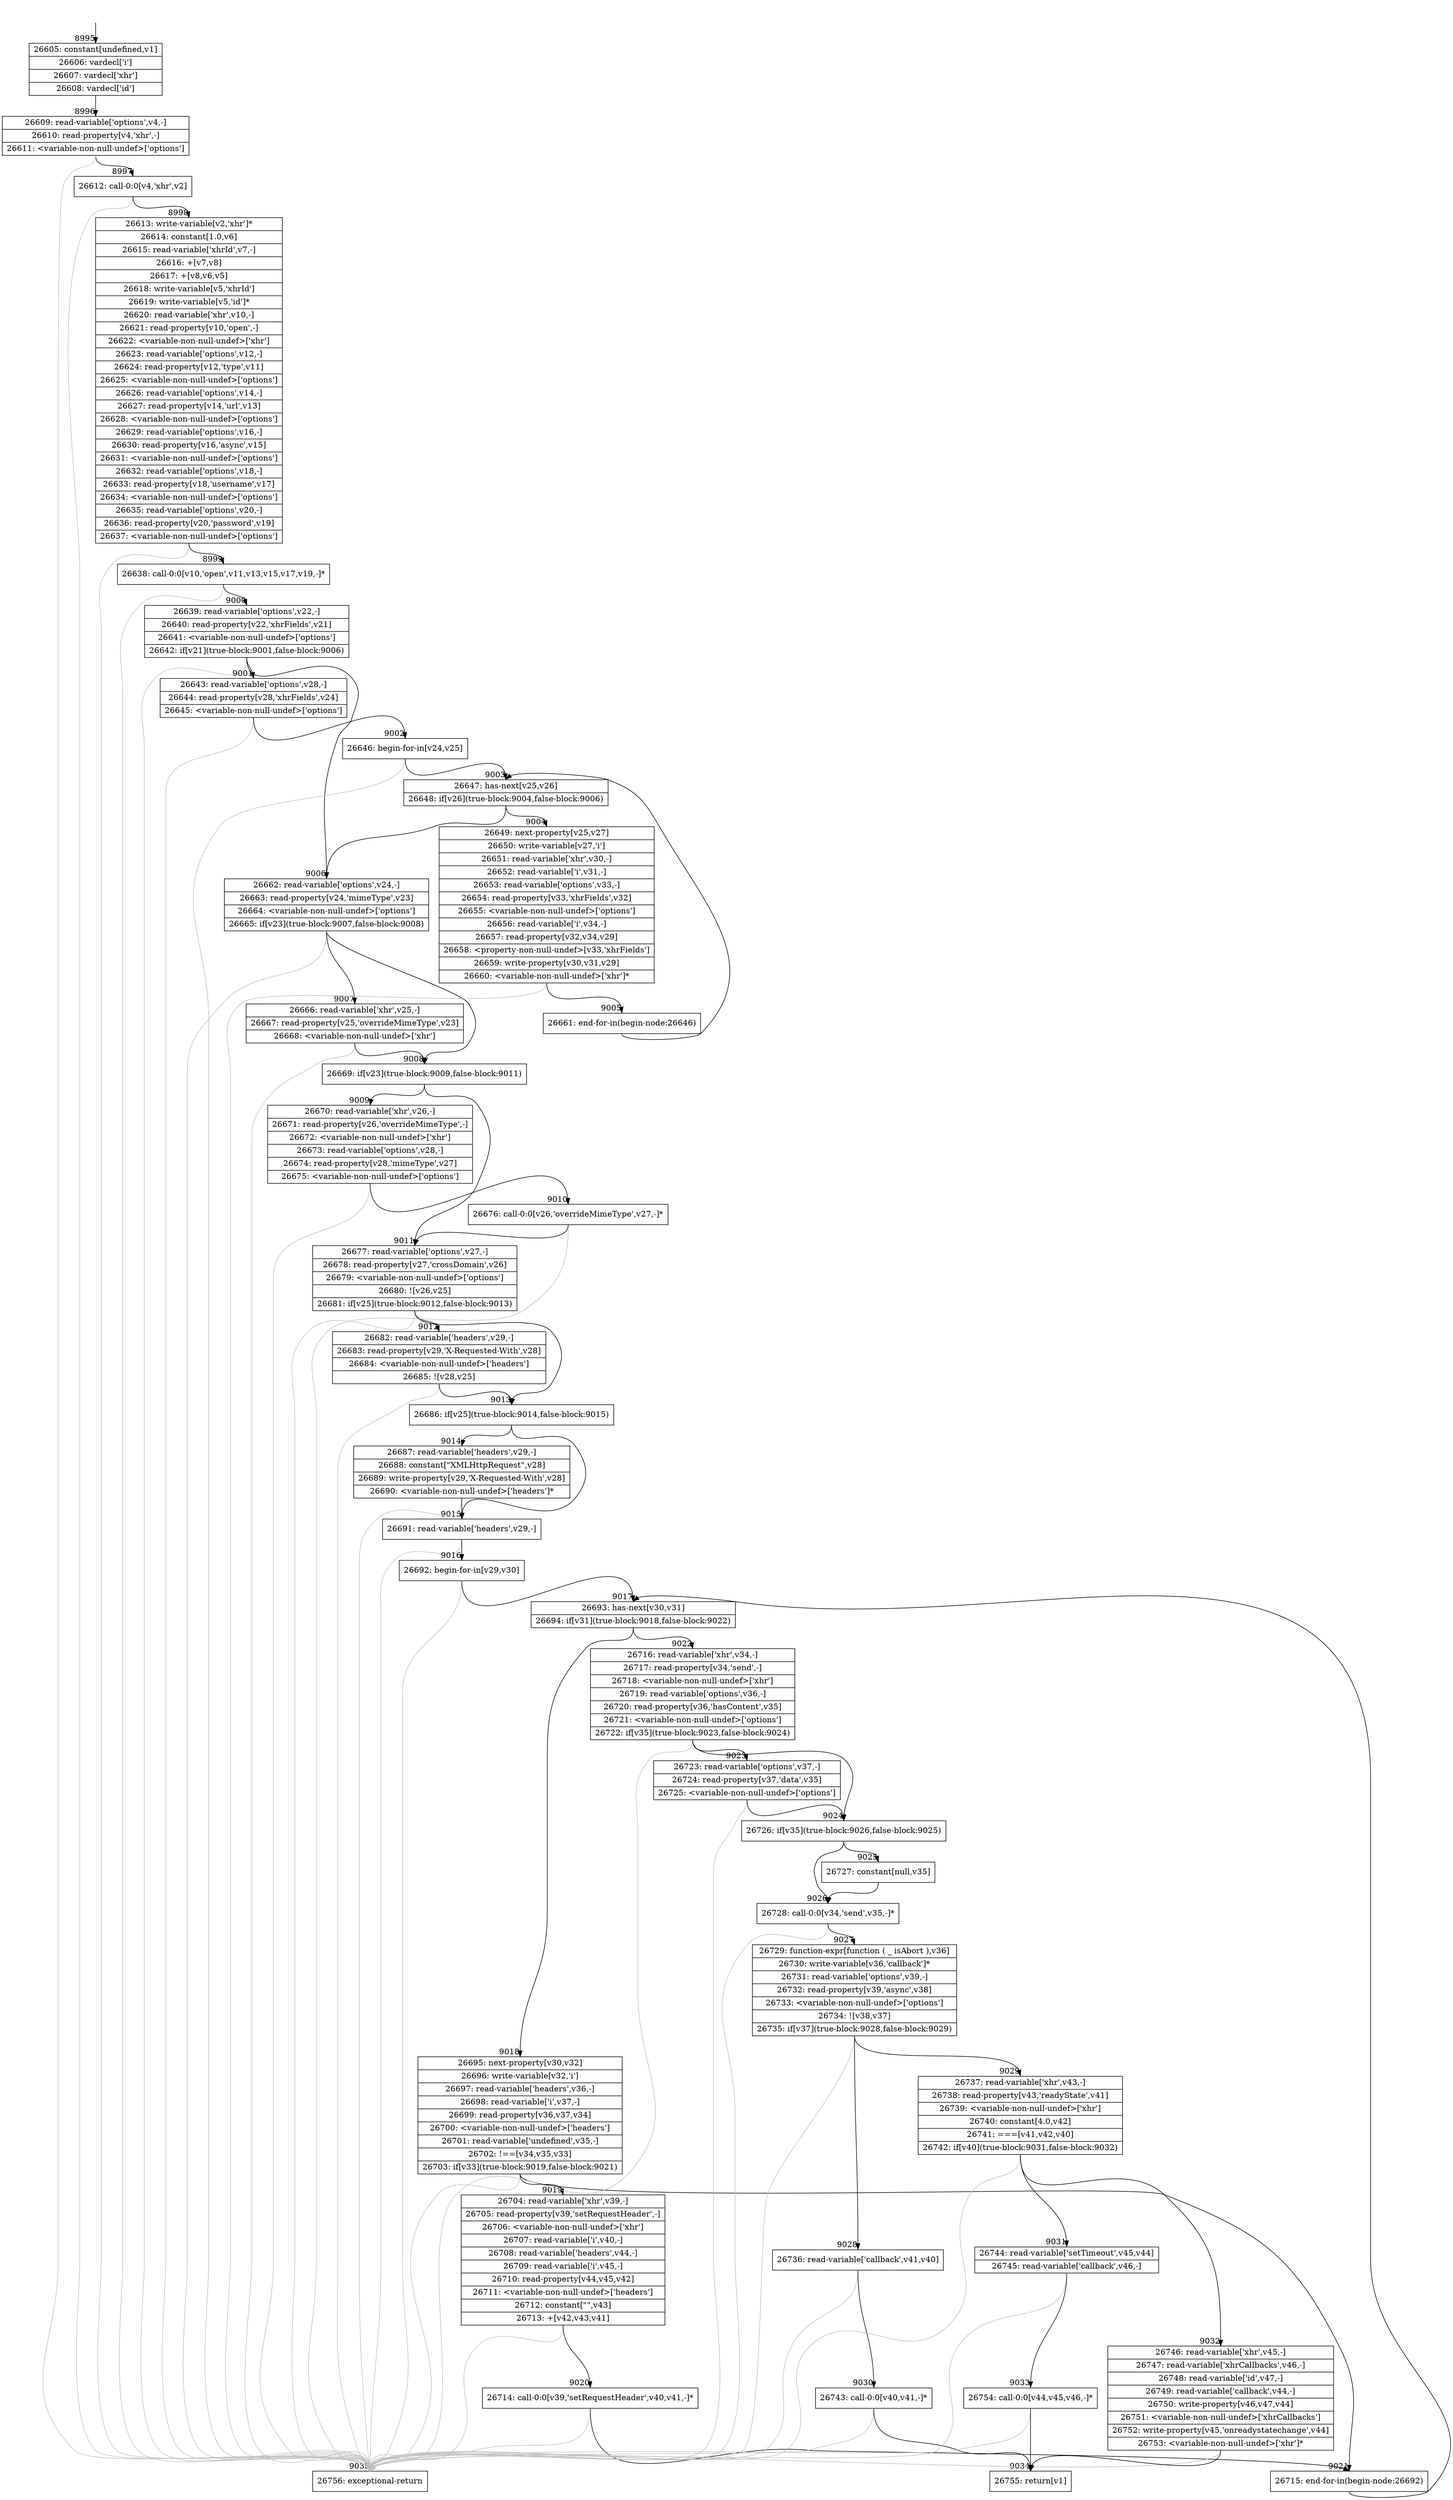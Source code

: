 digraph {
rankdir="TD"
BB_entry554[shape=none,label=""];
BB_entry554 -> BB8995 [tailport=s, headport=n, headlabel="    8995"]
BB8995 [shape=record label="{26605: constant[undefined,v1]|26606: vardecl['i']|26607: vardecl['xhr']|26608: vardecl['id']}" ] 
BB8995 -> BB8996 [tailport=s, headport=n, headlabel="      8996"]
BB8996 [shape=record label="{26609: read-variable['options',v4,-]|26610: read-property[v4,'xhr',-]|26611: \<variable-non-null-undef\>['options']}" ] 
BB8996 -> BB8997 [tailport=s, headport=n, headlabel="      8997"]
BB8996 -> BB9035 [tailport=s, headport=n, color=gray, headlabel="      9035"]
BB8997 [shape=record label="{26612: call-0:0[v4,'xhr',v2]}" ] 
BB8997 -> BB8998 [tailport=s, headport=n, headlabel="      8998"]
BB8997 -> BB9035 [tailport=s, headport=n, color=gray]
BB8998 [shape=record label="{26613: write-variable[v2,'xhr']*|26614: constant[1.0,v6]|26615: read-variable['xhrId',v7,-]|26616: +[v7,v8]|26617: +[v8,v6,v5]|26618: write-variable[v5,'xhrId']|26619: write-variable[v5,'id']*|26620: read-variable['xhr',v10,-]|26621: read-property[v10,'open',-]|26622: \<variable-non-null-undef\>['xhr']|26623: read-variable['options',v12,-]|26624: read-property[v12,'type',v11]|26625: \<variable-non-null-undef\>['options']|26626: read-variable['options',v14,-]|26627: read-property[v14,'url',v13]|26628: \<variable-non-null-undef\>['options']|26629: read-variable['options',v16,-]|26630: read-property[v16,'async',v15]|26631: \<variable-non-null-undef\>['options']|26632: read-variable['options',v18,-]|26633: read-property[v18,'username',v17]|26634: \<variable-non-null-undef\>['options']|26635: read-variable['options',v20,-]|26636: read-property[v20,'password',v19]|26637: \<variable-non-null-undef\>['options']}" ] 
BB8998 -> BB8999 [tailport=s, headport=n, headlabel="      8999"]
BB8998 -> BB9035 [tailport=s, headport=n, color=gray]
BB8999 [shape=record label="{26638: call-0:0[v10,'open',v11,v13,v15,v17,v19,-]*}" ] 
BB8999 -> BB9000 [tailport=s, headport=n, headlabel="      9000"]
BB8999 -> BB9035 [tailport=s, headport=n, color=gray]
BB9000 [shape=record label="{26639: read-variable['options',v22,-]|26640: read-property[v22,'xhrFields',v21]|26641: \<variable-non-null-undef\>['options']|26642: if[v21](true-block:9001,false-block:9006)}" ] 
BB9000 -> BB9001 [tailport=s, headport=n, headlabel="      9001"]
BB9000 -> BB9006 [tailport=s, headport=n, headlabel="      9006"]
BB9000 -> BB9035 [tailport=s, headport=n, color=gray]
BB9001 [shape=record label="{26643: read-variable['options',v28,-]|26644: read-property[v28,'xhrFields',v24]|26645: \<variable-non-null-undef\>['options']}" ] 
BB9001 -> BB9002 [tailport=s, headport=n, headlabel="      9002"]
BB9001 -> BB9035 [tailport=s, headport=n, color=gray]
BB9002 [shape=record label="{26646: begin-for-in[v24,v25]}" ] 
BB9002 -> BB9003 [tailport=s, headport=n, headlabel="      9003"]
BB9002 -> BB9035 [tailport=s, headport=n, color=gray]
BB9003 [shape=record label="{26647: has-next[v25,v26]|26648: if[v26](true-block:9004,false-block:9006)}" ] 
BB9003 -> BB9004 [tailport=s, headport=n, headlabel="      9004"]
BB9003 -> BB9006 [tailport=s, headport=n]
BB9004 [shape=record label="{26649: next-property[v25,v27]|26650: write-variable[v27,'i']|26651: read-variable['xhr',v30,-]|26652: read-variable['i',v31,-]|26653: read-variable['options',v33,-]|26654: read-property[v33,'xhrFields',v32]|26655: \<variable-non-null-undef\>['options']|26656: read-variable['i',v34,-]|26657: read-property[v32,v34,v29]|26658: \<property-non-null-undef\>[v33,'xhrFields']|26659: write-property[v30,v31,v29]|26660: \<variable-non-null-undef\>['xhr']*}" ] 
BB9004 -> BB9005 [tailport=s, headport=n, headlabel="      9005"]
BB9004 -> BB9035 [tailport=s, headport=n, color=gray]
BB9005 [shape=record label="{26661: end-for-in(begin-node:26646)}" ] 
BB9005 -> BB9003 [tailport=s, headport=n]
BB9006 [shape=record label="{26662: read-variable['options',v24,-]|26663: read-property[v24,'mimeType',v23]|26664: \<variable-non-null-undef\>['options']|26665: if[v23](true-block:9007,false-block:9008)}" ] 
BB9006 -> BB9008 [tailport=s, headport=n, headlabel="      9008"]
BB9006 -> BB9007 [tailport=s, headport=n, headlabel="      9007"]
BB9006 -> BB9035 [tailport=s, headport=n, color=gray]
BB9007 [shape=record label="{26666: read-variable['xhr',v25,-]|26667: read-property[v25,'overrideMimeType',v23]|26668: \<variable-non-null-undef\>['xhr']}" ] 
BB9007 -> BB9008 [tailport=s, headport=n]
BB9007 -> BB9035 [tailport=s, headport=n, color=gray]
BB9008 [shape=record label="{26669: if[v23](true-block:9009,false-block:9011)}" ] 
BB9008 -> BB9009 [tailport=s, headport=n, headlabel="      9009"]
BB9008 -> BB9011 [tailport=s, headport=n, headlabel="      9011"]
BB9009 [shape=record label="{26670: read-variable['xhr',v26,-]|26671: read-property[v26,'overrideMimeType',-]|26672: \<variable-non-null-undef\>['xhr']|26673: read-variable['options',v28,-]|26674: read-property[v28,'mimeType',v27]|26675: \<variable-non-null-undef\>['options']}" ] 
BB9009 -> BB9010 [tailport=s, headport=n, headlabel="      9010"]
BB9009 -> BB9035 [tailport=s, headport=n, color=gray]
BB9010 [shape=record label="{26676: call-0:0[v26,'overrideMimeType',v27,-]*}" ] 
BB9010 -> BB9011 [tailport=s, headport=n]
BB9010 -> BB9035 [tailport=s, headport=n, color=gray]
BB9011 [shape=record label="{26677: read-variable['options',v27,-]|26678: read-property[v27,'crossDomain',v26]|26679: \<variable-non-null-undef\>['options']|26680: ![v26,v25]|26681: if[v25](true-block:9012,false-block:9013)}" ] 
BB9011 -> BB9013 [tailport=s, headport=n, headlabel="      9013"]
BB9011 -> BB9012 [tailport=s, headport=n, headlabel="      9012"]
BB9011 -> BB9035 [tailport=s, headport=n, color=gray]
BB9012 [shape=record label="{26682: read-variable['headers',v29,-]|26683: read-property[v29,'X-Requested-With',v28]|26684: \<variable-non-null-undef\>['headers']|26685: ![v28,v25]}" ] 
BB9012 -> BB9013 [tailport=s, headport=n]
BB9012 -> BB9035 [tailport=s, headport=n, color=gray]
BB9013 [shape=record label="{26686: if[v25](true-block:9014,false-block:9015)}" ] 
BB9013 -> BB9014 [tailport=s, headport=n, headlabel="      9014"]
BB9013 -> BB9015 [tailport=s, headport=n, headlabel="      9015"]
BB9014 [shape=record label="{26687: read-variable['headers',v29,-]|26688: constant[\"XMLHttpRequest\",v28]|26689: write-property[v29,'X-Requested-With',v28]|26690: \<variable-non-null-undef\>['headers']*}" ] 
BB9014 -> BB9015 [tailport=s, headport=n]
BB9014 -> BB9035 [tailport=s, headport=n, color=gray]
BB9015 [shape=record label="{26691: read-variable['headers',v29,-]}" ] 
BB9015 -> BB9016 [tailport=s, headport=n, headlabel="      9016"]
BB9015 -> BB9035 [tailport=s, headport=n, color=gray]
BB9016 [shape=record label="{26692: begin-for-in[v29,v30]}" ] 
BB9016 -> BB9017 [tailport=s, headport=n, headlabel="      9017"]
BB9016 -> BB9035 [tailport=s, headport=n, color=gray]
BB9017 [shape=record label="{26693: has-next[v30,v31]|26694: if[v31](true-block:9018,false-block:9022)}" ] 
BB9017 -> BB9018 [tailport=s, headport=n, headlabel="      9018"]
BB9017 -> BB9022 [tailport=s, headport=n, headlabel="      9022"]
BB9018 [shape=record label="{26695: next-property[v30,v32]|26696: write-variable[v32,'i']|26697: read-variable['headers',v36,-]|26698: read-variable['i',v37,-]|26699: read-property[v36,v37,v34]|26700: \<variable-non-null-undef\>['headers']|26701: read-variable['undefined',v35,-]|26702: !==[v34,v35,v33]|26703: if[v33](true-block:9019,false-block:9021)}" ] 
BB9018 -> BB9019 [tailport=s, headport=n, headlabel="      9019"]
BB9018 -> BB9021 [tailport=s, headport=n, headlabel="      9021"]
BB9018 -> BB9035 [tailport=s, headport=n, color=gray]
BB9019 [shape=record label="{26704: read-variable['xhr',v39,-]|26705: read-property[v39,'setRequestHeader',-]|26706: \<variable-non-null-undef\>['xhr']|26707: read-variable['i',v40,-]|26708: read-variable['headers',v44,-]|26709: read-variable['i',v45,-]|26710: read-property[v44,v45,v42]|26711: \<variable-non-null-undef\>['headers']|26712: constant[\"\",v43]|26713: +[v42,v43,v41]}" ] 
BB9019 -> BB9020 [tailport=s, headport=n, headlabel="      9020"]
BB9019 -> BB9035 [tailport=s, headport=n, color=gray]
BB9020 [shape=record label="{26714: call-0:0[v39,'setRequestHeader',v40,v41,-]*}" ] 
BB9020 -> BB9021 [tailport=s, headport=n]
BB9020 -> BB9035 [tailport=s, headport=n, color=gray]
BB9021 [shape=record label="{26715: end-for-in(begin-node:26692)}" ] 
BB9021 -> BB9017 [tailport=s, headport=n]
BB9022 [shape=record label="{26716: read-variable['xhr',v34,-]|26717: read-property[v34,'send',-]|26718: \<variable-non-null-undef\>['xhr']|26719: read-variable['options',v36,-]|26720: read-property[v36,'hasContent',v35]|26721: \<variable-non-null-undef\>['options']|26722: if[v35](true-block:9023,false-block:9024)}" ] 
BB9022 -> BB9024 [tailport=s, headport=n, headlabel="      9024"]
BB9022 -> BB9023 [tailport=s, headport=n, headlabel="      9023"]
BB9022 -> BB9035 [tailport=s, headport=n, color=gray]
BB9023 [shape=record label="{26723: read-variable['options',v37,-]|26724: read-property[v37,'data',v35]|26725: \<variable-non-null-undef\>['options']}" ] 
BB9023 -> BB9024 [tailport=s, headport=n]
BB9023 -> BB9035 [tailport=s, headport=n, color=gray]
BB9024 [shape=record label="{26726: if[v35](true-block:9026,false-block:9025)}" ] 
BB9024 -> BB9026 [tailport=s, headport=n, headlabel="      9026"]
BB9024 -> BB9025 [tailport=s, headport=n, headlabel="      9025"]
BB9025 [shape=record label="{26727: constant[null,v35]}" ] 
BB9025 -> BB9026 [tailport=s, headport=n]
BB9026 [shape=record label="{26728: call-0:0[v34,'send',v35,-]*}" ] 
BB9026 -> BB9027 [tailport=s, headport=n, headlabel="      9027"]
BB9026 -> BB9035 [tailport=s, headport=n, color=gray]
BB9027 [shape=record label="{26729: function-expr[function ( _ isAbort ),v36]|26730: write-variable[v36,'callback']*|26731: read-variable['options',v39,-]|26732: read-property[v39,'async',v38]|26733: \<variable-non-null-undef\>['options']|26734: ![v38,v37]|26735: if[v37](true-block:9028,false-block:9029)}" ] 
BB9027 -> BB9028 [tailport=s, headport=n, headlabel="      9028"]
BB9027 -> BB9029 [tailport=s, headport=n, headlabel="      9029"]
BB9027 -> BB9035 [tailport=s, headport=n, color=gray]
BB9028 [shape=record label="{26736: read-variable['callback',v41,v40]}" ] 
BB9028 -> BB9030 [tailport=s, headport=n, headlabel="      9030"]
BB9028 -> BB9035 [tailport=s, headport=n, color=gray]
BB9029 [shape=record label="{26737: read-variable['xhr',v43,-]|26738: read-property[v43,'readyState',v41]|26739: \<variable-non-null-undef\>['xhr']|26740: constant[4.0,v42]|26741: ===[v41,v42,v40]|26742: if[v40](true-block:9031,false-block:9032)}" ] 
BB9029 -> BB9031 [tailport=s, headport=n, headlabel="      9031"]
BB9029 -> BB9032 [tailport=s, headport=n, headlabel="      9032"]
BB9029 -> BB9035 [tailport=s, headport=n, color=gray]
BB9030 [shape=record label="{26743: call-0:0[v40,v41,-]*}" ] 
BB9030 -> BB9034 [tailport=s, headport=n, headlabel="      9034"]
BB9030 -> BB9035 [tailport=s, headport=n, color=gray]
BB9031 [shape=record label="{26744: read-variable['setTimeout',v45,v44]|26745: read-variable['callback',v46,-]}" ] 
BB9031 -> BB9033 [tailport=s, headport=n, headlabel="      9033"]
BB9031 -> BB9035 [tailport=s, headport=n, color=gray]
BB9032 [shape=record label="{26746: read-variable['xhr',v45,-]|26747: read-variable['xhrCallbacks',v46,-]|26748: read-variable['id',v47,-]|26749: read-variable['callback',v44,-]|26750: write-property[v46,v47,v44]|26751: \<variable-non-null-undef\>['xhrCallbacks']|26752: write-property[v45,'onreadystatechange',v44]|26753: \<variable-non-null-undef\>['xhr']*}" ] 
BB9032 -> BB9034 [tailport=s, headport=n]
BB9032 -> BB9035 [tailport=s, headport=n, color=gray]
BB9033 [shape=record label="{26754: call-0:0[v44,v45,v46,-]*}" ] 
BB9033 -> BB9034 [tailport=s, headport=n]
BB9033 -> BB9035 [tailport=s, headport=n, color=gray]
BB9034 [shape=record label="{26755: return[v1]}" ] 
BB9035 [shape=record label="{26756: exceptional-return}" ] 
}
